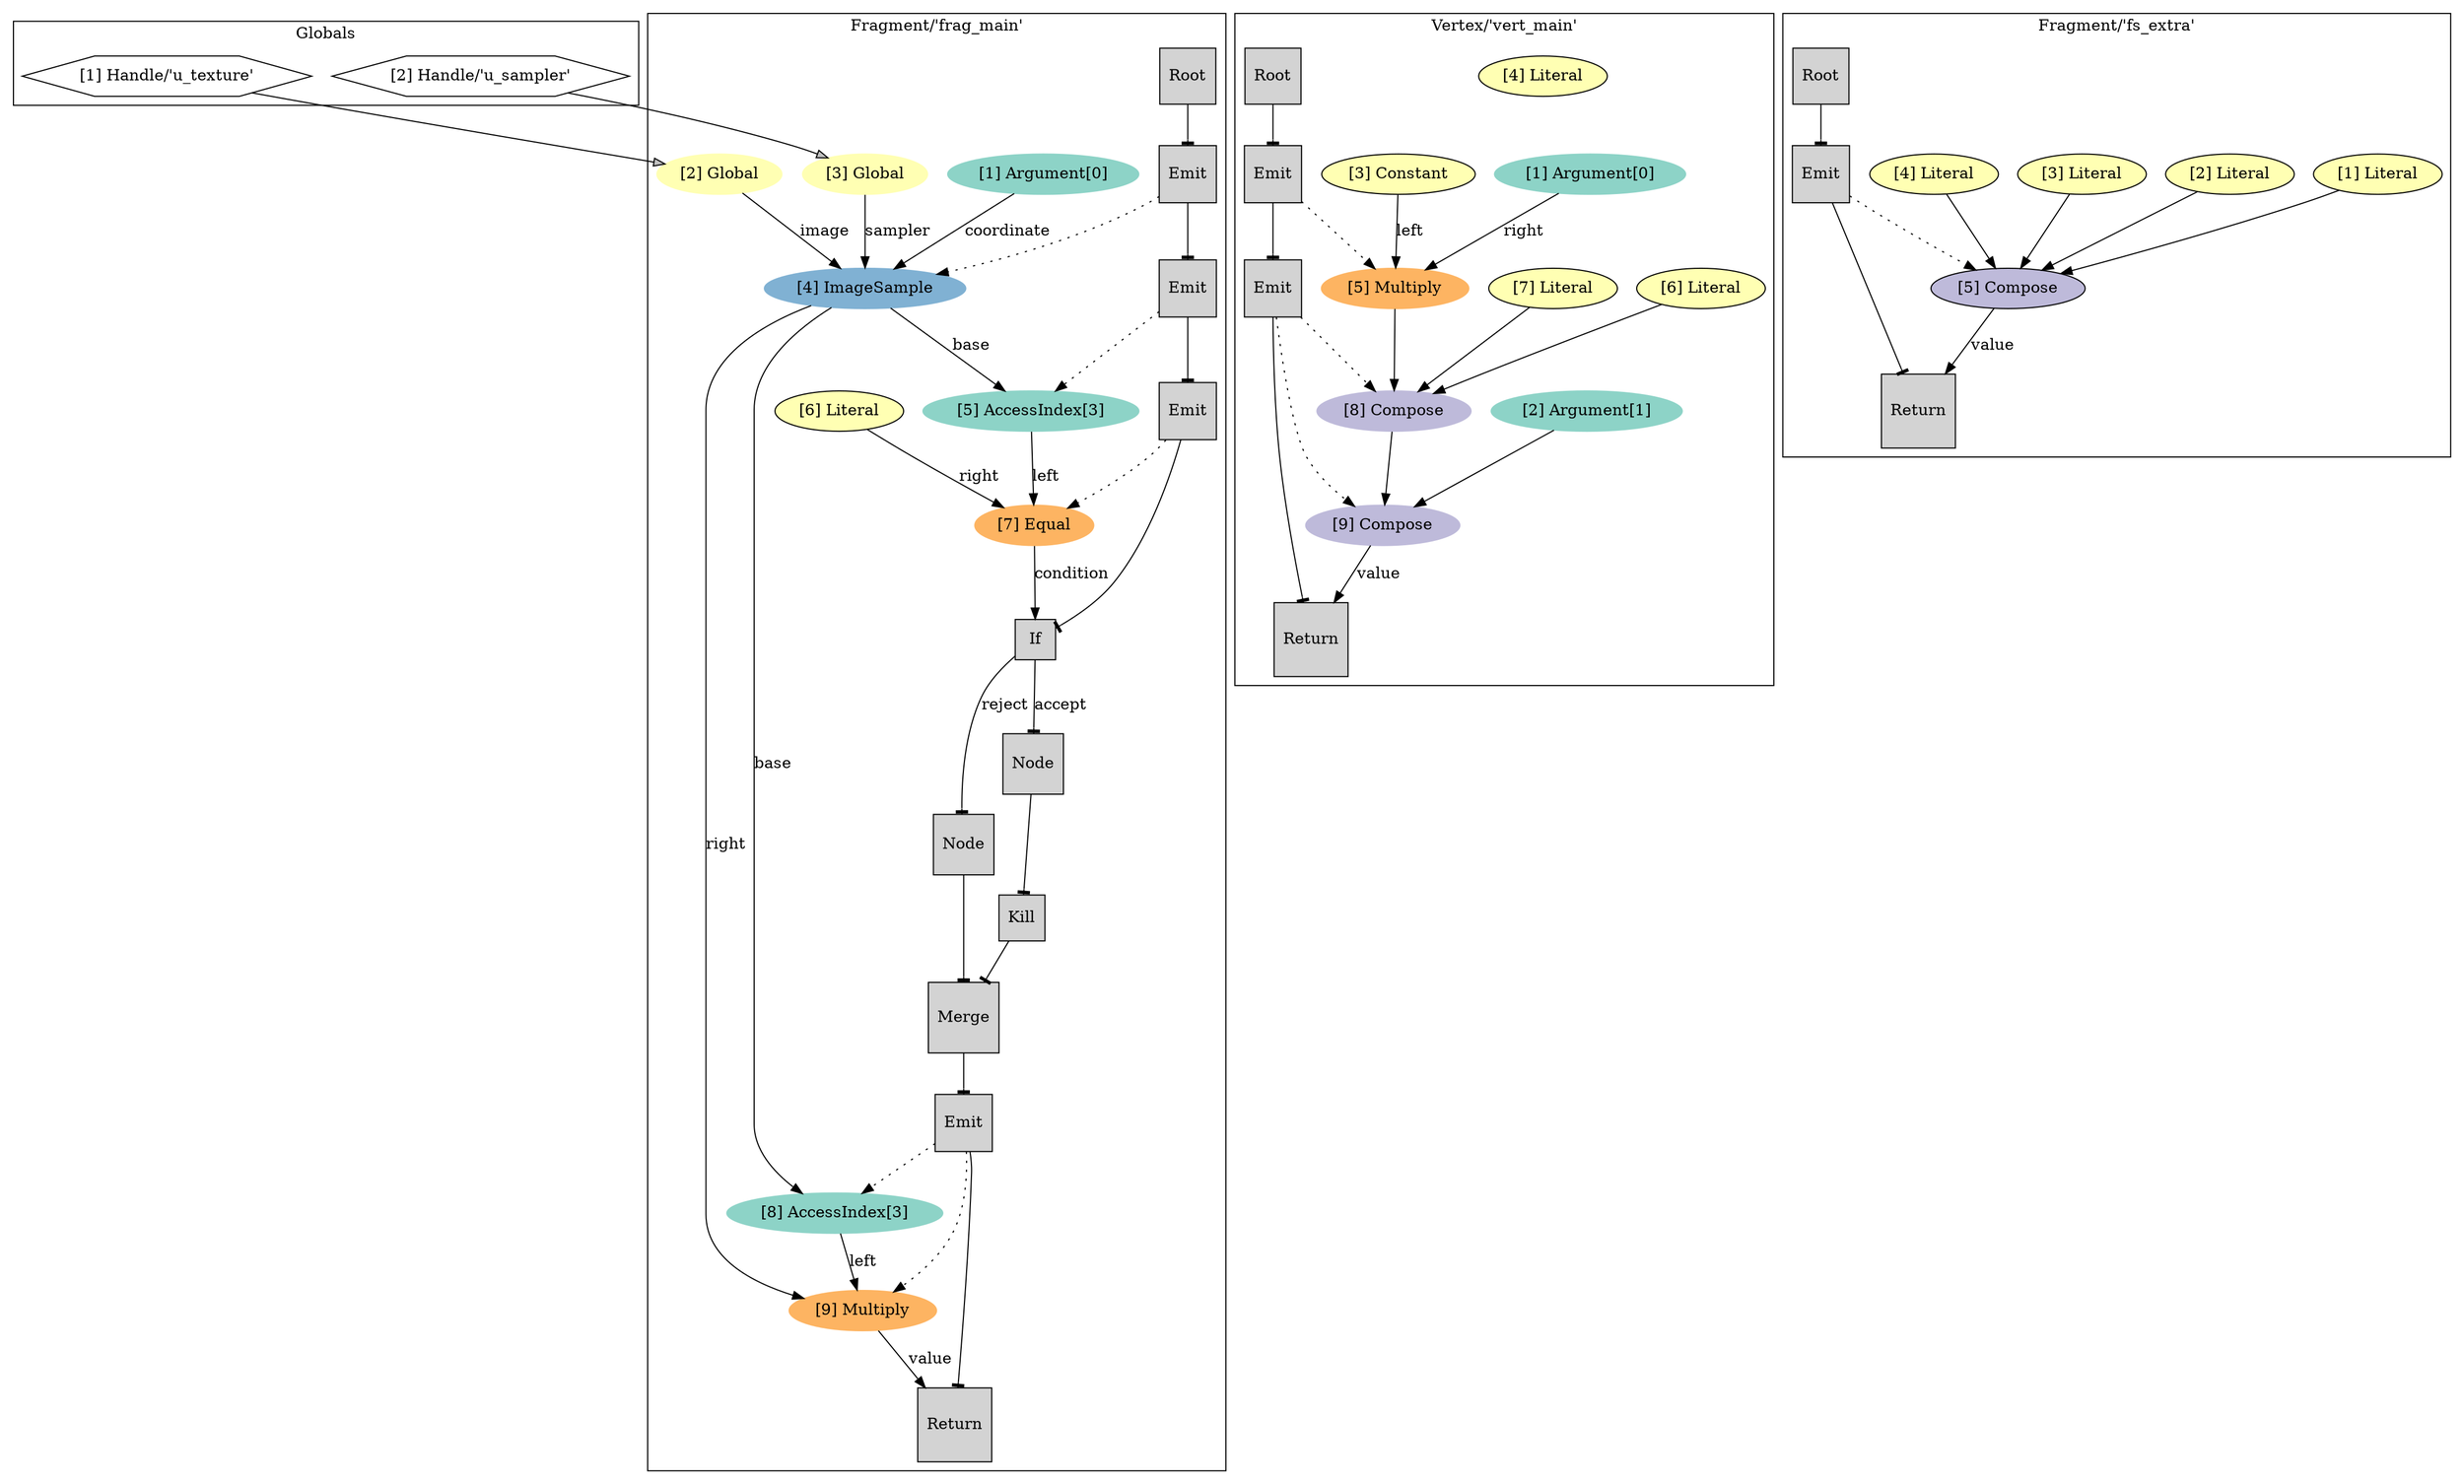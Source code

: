 digraph Module {
	subgraph cluster_globals {
		label="Globals"
		g0 [ shape=hexagon label="[1] Handle/'u_texture'" ]
		g1 [ shape=hexagon label="[2] Handle/'u_sampler'" ]
	}
	subgraph cluster_ep0 {
		label="Vertex/'vert_main'"
		node [ style=filled ]
		ep0_e0 [ color="#8dd3c7" label="[1] Argument[0]" ]
		ep0_e1 [ color="#8dd3c7" label="[2] Argument[1]" ]
		ep0_e2 [ fillcolor="#ffffb3" label="[3] Constant" ]
		ep0_e3 [ fillcolor="#ffffb3" label="[4] Literal" ]
		ep0_e4 [ color="#fdb462" label="[5] Multiply" ]
		ep0_e0 -> ep0_e4 [ label="right" ]
		ep0_e2 -> ep0_e4 [ label="left" ]
		ep0_e5 [ fillcolor="#ffffb3" label="[6] Literal" ]
		ep0_e6 [ fillcolor="#ffffb3" label="[7] Literal" ]
		ep0_e7 [ color="#bebada" label="[8] Compose" ]
		{ ep0_e4 ep0_e5 ep0_e6 } -> ep0_e7
		ep0_e8 [ color="#bebada" label="[9] Compose" ]
		{ ep0_e1 ep0_e7 } -> ep0_e8
		ep0_s0 [ shape=square label="Root" ]
		ep0_s1 [ shape=square label="Emit" ]
		ep0_s2 [ shape=square label="Emit" ]
		ep0_s3 [ shape=square label="Return" ]
		ep0_s0 -> ep0_s1 [ arrowhead=tee label="" ]
		ep0_s1 -> ep0_s2 [ arrowhead=tee label="" ]
		ep0_s2 -> ep0_s3 [ arrowhead=tee label="" ]
		ep0_e8 -> ep0_s3 [ label="value" ]
		ep0_s1 -> ep0_e4 [ style=dotted ]
		ep0_s2 -> ep0_e7 [ style=dotted ]
		ep0_s2 -> ep0_e8 [ style=dotted ]
	}
	subgraph cluster_ep1 {
		label="Fragment/'frag_main'"
		node [ style=filled ]
		ep1_e0 [ color="#8dd3c7" label="[1] Argument[0]" ]
		ep1_e1 [ color="#ffffb3" label="[2] Global" ]
		g0 -> ep1_e1 [fillcolor=gray]
		ep1_e2 [ color="#ffffb3" label="[3] Global" ]
		g1 -> ep1_e2 [fillcolor=gray]
		ep1_e3 [ color="#80b1d3" label="[4] ImageSample" ]
		ep1_e2 -> ep1_e3 [ label="sampler" ]
		ep1_e1 -> ep1_e3 [ label="image" ]
		ep1_e0 -> ep1_e3 [ label="coordinate" ]
		ep1_e4 [ color="#8dd3c7" label="[5] AccessIndex[3]" ]
		ep1_e3 -> ep1_e4 [ label="base" ]
		ep1_e5 [ fillcolor="#ffffb3" label="[6] Literal" ]
		ep1_e6 [ color="#fdb462" label="[7] Equal" ]
		ep1_e5 -> ep1_e6 [ label="right" ]
		ep1_e4 -> ep1_e6 [ label="left" ]
		ep1_e7 [ color="#8dd3c7" label="[8] AccessIndex[3]" ]
		ep1_e3 -> ep1_e7 [ label="base" ]
		ep1_e8 [ color="#fdb462" label="[9] Multiply" ]
		ep1_e3 -> ep1_e8 [ label="right" ]
		ep1_e7 -> ep1_e8 [ label="left" ]
		ep1_s0 [ shape=square label="Root" ]
		ep1_s1 [ shape=square label="Emit" ]
		ep1_s2 [ shape=square label="Emit" ]
		ep1_s3 [ shape=square label="Emit" ]
		ep1_s4 [ shape=square label="If" ]
		ep1_s5 [ shape=square label="Node" ]
		ep1_s6 [ shape=square label="Kill" ]
		ep1_s7 [ shape=square label="Node" ]
		ep1_s8 [ shape=square label="Merge" ]
		ep1_s9 [ shape=square label="Emit" ]
		ep1_s10 [ shape=square label="Return" ]
		ep1_s0 -> ep1_s1 [ arrowhead=tee label="" ]
		ep1_s1 -> ep1_s2 [ arrowhead=tee label="" ]
		ep1_s2 -> ep1_s3 [ arrowhead=tee label="" ]
		ep1_s3 -> ep1_s4 [ arrowhead=tee label="" ]
		ep1_s5 -> ep1_s6 [ arrowhead=tee label="" ]
		ep1_s4 -> ep1_s5 [ arrowhead=tee label="accept" ]
		ep1_s4 -> ep1_s7 [ arrowhead=tee label="reject" ]
		ep1_s6 -> ep1_s8 [ arrowhead=tee label="" ]
		ep1_s7 -> ep1_s8 [ arrowhead=tee label="" ]
		ep1_s8 -> ep1_s9 [ arrowhead=tee label="" ]
		ep1_s9 -> ep1_s10 [ arrowhead=tee label="" ]
		ep1_e6 -> ep1_s4 [ label="condition" ]
		ep1_e8 -> ep1_s10 [ label="value" ]
		ep1_s1 -> ep1_e3 [ style=dotted ]
		ep1_s2 -> ep1_e4 [ style=dotted ]
		ep1_s3 -> ep1_e6 [ style=dotted ]
		ep1_s9 -> ep1_e7 [ style=dotted ]
		ep1_s9 -> ep1_e8 [ style=dotted ]
	}
	subgraph cluster_ep2 {
		label="Fragment/'fs_extra'"
		node [ style=filled ]
		ep2_e0 [ fillcolor="#ffffb3" label="[1] Literal" ]
		ep2_e1 [ fillcolor="#ffffb3" label="[2] Literal" ]
		ep2_e2 [ fillcolor="#ffffb3" label="[3] Literal" ]
		ep2_e3 [ fillcolor="#ffffb3" label="[4] Literal" ]
		ep2_e4 [ fillcolor="#bebada" label="[5] Compose" ]
		{ ep2_e0 ep2_e1 ep2_e2 ep2_e3 } -> ep2_e4
		ep2_s0 [ shape=square label="Root" ]
		ep2_s1 [ shape=square label="Emit" ]
		ep2_s2 [ shape=square label="Return" ]
		ep2_s0 -> ep2_s1 [ arrowhead=tee label="" ]
		ep2_s1 -> ep2_s2 [ arrowhead=tee label="" ]
		ep2_e4 -> ep2_s2 [ label="value" ]
		ep2_s1 -> ep2_e4 [ style=dotted ]
	}
}
